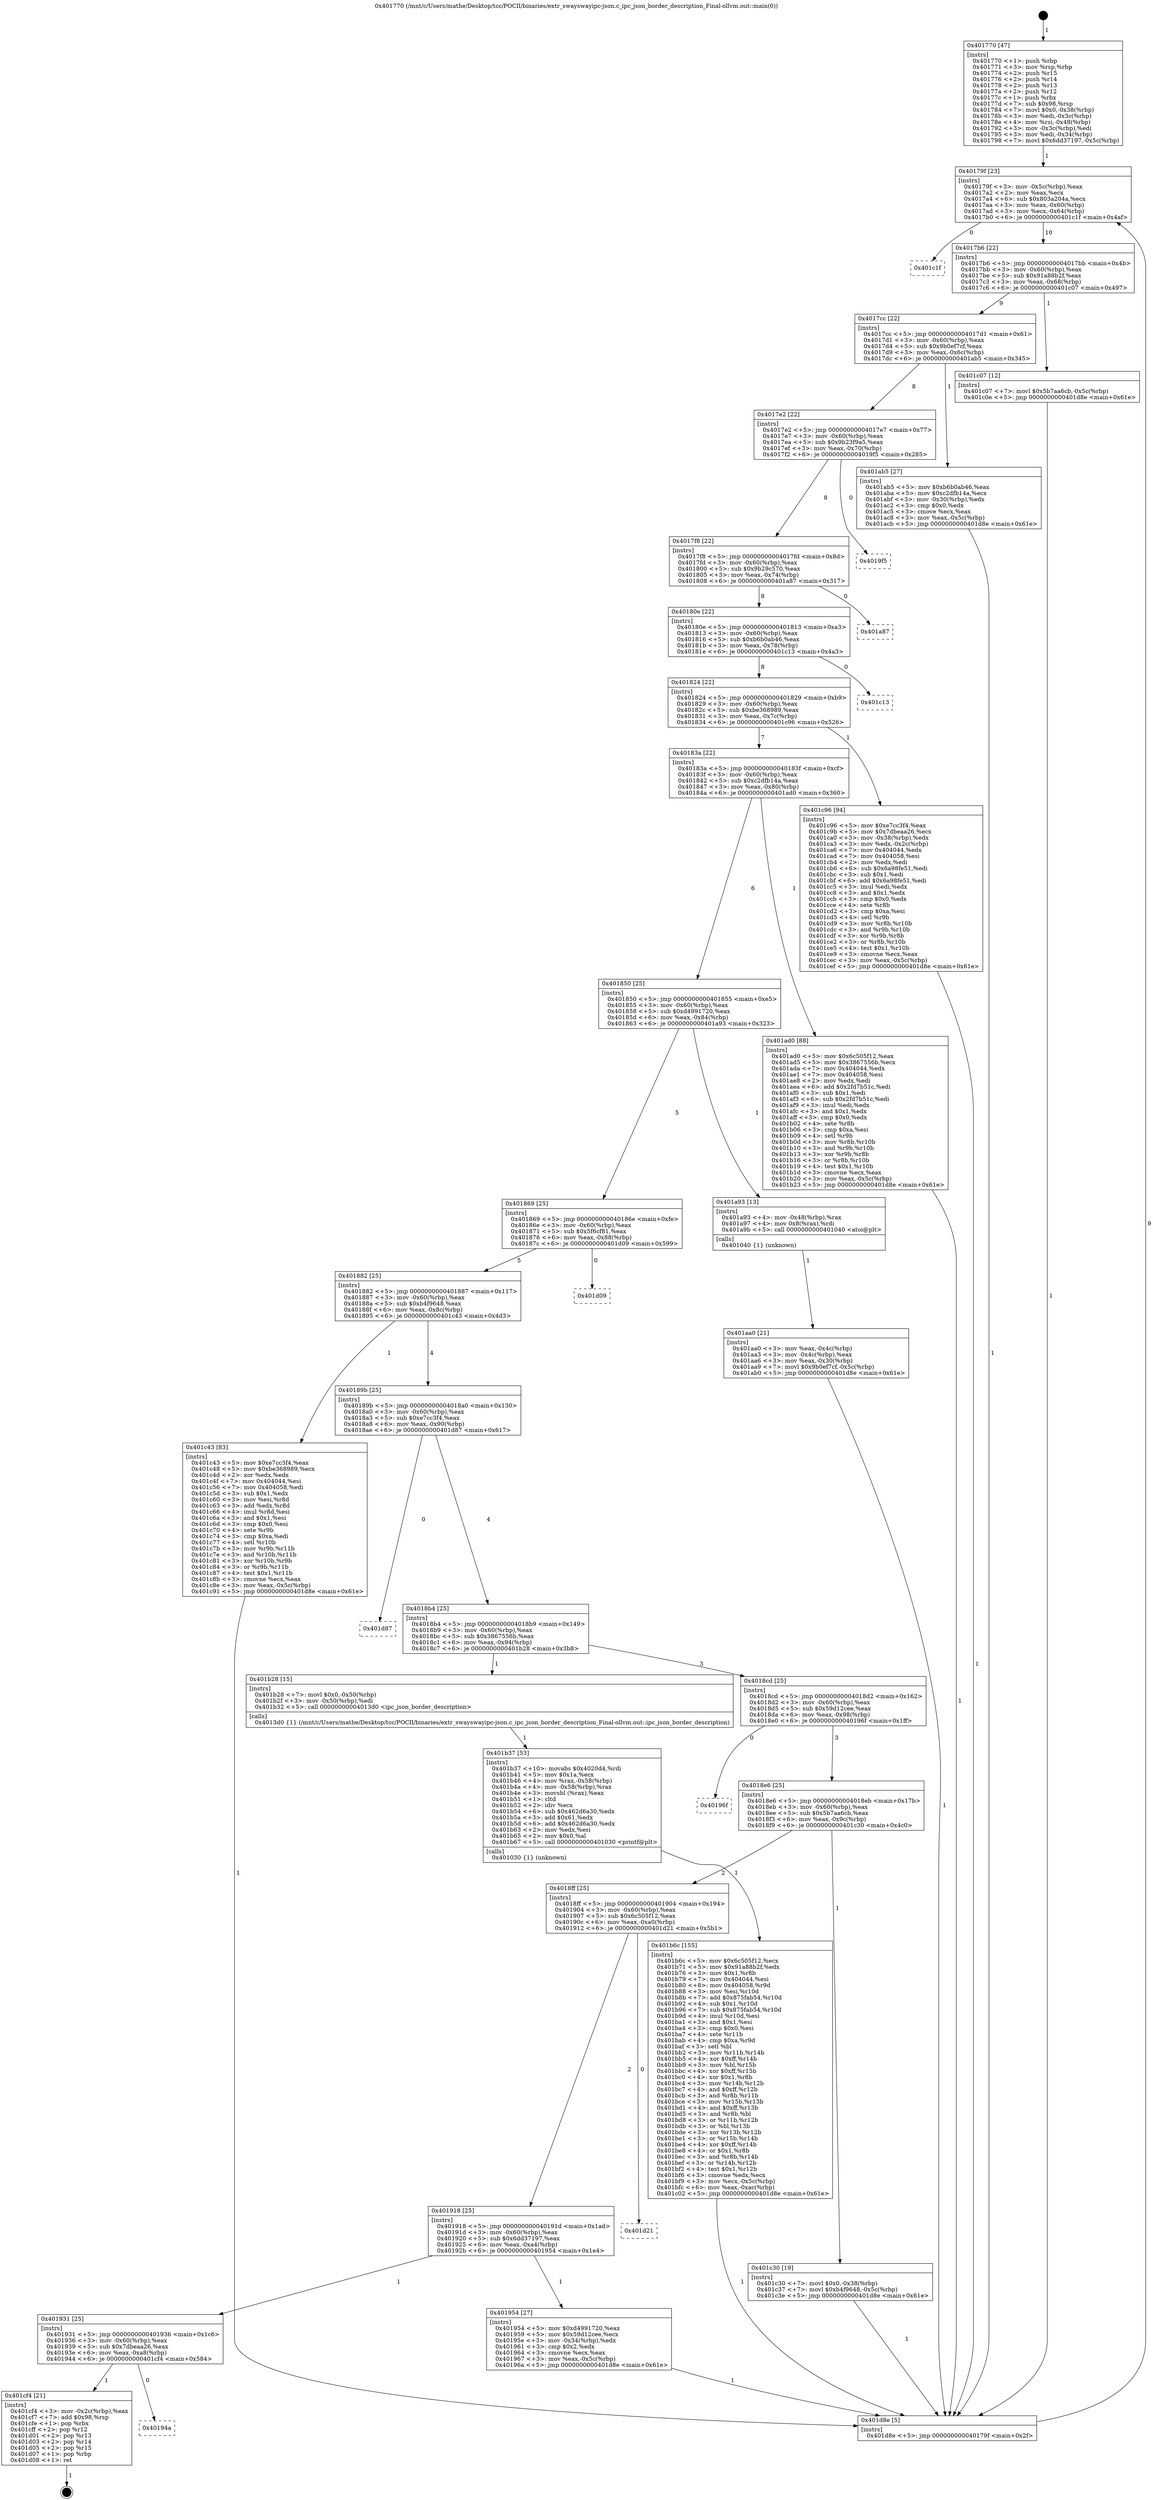 digraph "0x401770" {
  label = "0x401770 (/mnt/c/Users/mathe/Desktop/tcc/POCII/binaries/extr_swayswayipc-json.c_ipc_json_border_description_Final-ollvm.out::main(0))"
  labelloc = "t"
  node[shape=record]

  Entry [label="",width=0.3,height=0.3,shape=circle,fillcolor=black,style=filled]
  "0x40179f" [label="{
     0x40179f [23]\l
     | [instrs]\l
     &nbsp;&nbsp;0x40179f \<+3\>: mov -0x5c(%rbp),%eax\l
     &nbsp;&nbsp;0x4017a2 \<+2\>: mov %eax,%ecx\l
     &nbsp;&nbsp;0x4017a4 \<+6\>: sub $0x803a204a,%ecx\l
     &nbsp;&nbsp;0x4017aa \<+3\>: mov %eax,-0x60(%rbp)\l
     &nbsp;&nbsp;0x4017ad \<+3\>: mov %ecx,-0x64(%rbp)\l
     &nbsp;&nbsp;0x4017b0 \<+6\>: je 0000000000401c1f \<main+0x4af\>\l
  }"]
  "0x401c1f" [label="{
     0x401c1f\l
  }", style=dashed]
  "0x4017b6" [label="{
     0x4017b6 [22]\l
     | [instrs]\l
     &nbsp;&nbsp;0x4017b6 \<+5\>: jmp 00000000004017bb \<main+0x4b\>\l
     &nbsp;&nbsp;0x4017bb \<+3\>: mov -0x60(%rbp),%eax\l
     &nbsp;&nbsp;0x4017be \<+5\>: sub $0x91a88b2f,%eax\l
     &nbsp;&nbsp;0x4017c3 \<+3\>: mov %eax,-0x68(%rbp)\l
     &nbsp;&nbsp;0x4017c6 \<+6\>: je 0000000000401c07 \<main+0x497\>\l
  }"]
  Exit [label="",width=0.3,height=0.3,shape=circle,fillcolor=black,style=filled,peripheries=2]
  "0x401c07" [label="{
     0x401c07 [12]\l
     | [instrs]\l
     &nbsp;&nbsp;0x401c07 \<+7\>: movl $0x5b7aa6cb,-0x5c(%rbp)\l
     &nbsp;&nbsp;0x401c0e \<+5\>: jmp 0000000000401d8e \<main+0x61e\>\l
  }"]
  "0x4017cc" [label="{
     0x4017cc [22]\l
     | [instrs]\l
     &nbsp;&nbsp;0x4017cc \<+5\>: jmp 00000000004017d1 \<main+0x61\>\l
     &nbsp;&nbsp;0x4017d1 \<+3\>: mov -0x60(%rbp),%eax\l
     &nbsp;&nbsp;0x4017d4 \<+5\>: sub $0x9b0ef7cf,%eax\l
     &nbsp;&nbsp;0x4017d9 \<+3\>: mov %eax,-0x6c(%rbp)\l
     &nbsp;&nbsp;0x4017dc \<+6\>: je 0000000000401ab5 \<main+0x345\>\l
  }"]
  "0x40194a" [label="{
     0x40194a\l
  }", style=dashed]
  "0x401ab5" [label="{
     0x401ab5 [27]\l
     | [instrs]\l
     &nbsp;&nbsp;0x401ab5 \<+5\>: mov $0xb6b0ab46,%eax\l
     &nbsp;&nbsp;0x401aba \<+5\>: mov $0xc2dfb14a,%ecx\l
     &nbsp;&nbsp;0x401abf \<+3\>: mov -0x30(%rbp),%edx\l
     &nbsp;&nbsp;0x401ac2 \<+3\>: cmp $0x0,%edx\l
     &nbsp;&nbsp;0x401ac5 \<+3\>: cmove %ecx,%eax\l
     &nbsp;&nbsp;0x401ac8 \<+3\>: mov %eax,-0x5c(%rbp)\l
     &nbsp;&nbsp;0x401acb \<+5\>: jmp 0000000000401d8e \<main+0x61e\>\l
  }"]
  "0x4017e2" [label="{
     0x4017e2 [22]\l
     | [instrs]\l
     &nbsp;&nbsp;0x4017e2 \<+5\>: jmp 00000000004017e7 \<main+0x77\>\l
     &nbsp;&nbsp;0x4017e7 \<+3\>: mov -0x60(%rbp),%eax\l
     &nbsp;&nbsp;0x4017ea \<+5\>: sub $0x9b23f9a5,%eax\l
     &nbsp;&nbsp;0x4017ef \<+3\>: mov %eax,-0x70(%rbp)\l
     &nbsp;&nbsp;0x4017f2 \<+6\>: je 00000000004019f5 \<main+0x285\>\l
  }"]
  "0x401cf4" [label="{
     0x401cf4 [21]\l
     | [instrs]\l
     &nbsp;&nbsp;0x401cf4 \<+3\>: mov -0x2c(%rbp),%eax\l
     &nbsp;&nbsp;0x401cf7 \<+7\>: add $0x98,%rsp\l
     &nbsp;&nbsp;0x401cfe \<+1\>: pop %rbx\l
     &nbsp;&nbsp;0x401cff \<+2\>: pop %r12\l
     &nbsp;&nbsp;0x401d01 \<+2\>: pop %r13\l
     &nbsp;&nbsp;0x401d03 \<+2\>: pop %r14\l
     &nbsp;&nbsp;0x401d05 \<+2\>: pop %r15\l
     &nbsp;&nbsp;0x401d07 \<+1\>: pop %rbp\l
     &nbsp;&nbsp;0x401d08 \<+1\>: ret\l
  }"]
  "0x4019f5" [label="{
     0x4019f5\l
  }", style=dashed]
  "0x4017f8" [label="{
     0x4017f8 [22]\l
     | [instrs]\l
     &nbsp;&nbsp;0x4017f8 \<+5\>: jmp 00000000004017fd \<main+0x8d\>\l
     &nbsp;&nbsp;0x4017fd \<+3\>: mov -0x60(%rbp),%eax\l
     &nbsp;&nbsp;0x401800 \<+5\>: sub $0x9b29c570,%eax\l
     &nbsp;&nbsp;0x401805 \<+3\>: mov %eax,-0x74(%rbp)\l
     &nbsp;&nbsp;0x401808 \<+6\>: je 0000000000401a87 \<main+0x317\>\l
  }"]
  "0x401b6c" [label="{
     0x401b6c [155]\l
     | [instrs]\l
     &nbsp;&nbsp;0x401b6c \<+5\>: mov $0x6c505f12,%ecx\l
     &nbsp;&nbsp;0x401b71 \<+5\>: mov $0x91a88b2f,%edx\l
     &nbsp;&nbsp;0x401b76 \<+3\>: mov $0x1,%r8b\l
     &nbsp;&nbsp;0x401b79 \<+7\>: mov 0x404044,%esi\l
     &nbsp;&nbsp;0x401b80 \<+8\>: mov 0x404058,%r9d\l
     &nbsp;&nbsp;0x401b88 \<+3\>: mov %esi,%r10d\l
     &nbsp;&nbsp;0x401b8b \<+7\>: add $0x875fab54,%r10d\l
     &nbsp;&nbsp;0x401b92 \<+4\>: sub $0x1,%r10d\l
     &nbsp;&nbsp;0x401b96 \<+7\>: sub $0x875fab54,%r10d\l
     &nbsp;&nbsp;0x401b9d \<+4\>: imul %r10d,%esi\l
     &nbsp;&nbsp;0x401ba1 \<+3\>: and $0x1,%esi\l
     &nbsp;&nbsp;0x401ba4 \<+3\>: cmp $0x0,%esi\l
     &nbsp;&nbsp;0x401ba7 \<+4\>: sete %r11b\l
     &nbsp;&nbsp;0x401bab \<+4\>: cmp $0xa,%r9d\l
     &nbsp;&nbsp;0x401baf \<+3\>: setl %bl\l
     &nbsp;&nbsp;0x401bb2 \<+3\>: mov %r11b,%r14b\l
     &nbsp;&nbsp;0x401bb5 \<+4\>: xor $0xff,%r14b\l
     &nbsp;&nbsp;0x401bb9 \<+3\>: mov %bl,%r15b\l
     &nbsp;&nbsp;0x401bbc \<+4\>: xor $0xff,%r15b\l
     &nbsp;&nbsp;0x401bc0 \<+4\>: xor $0x1,%r8b\l
     &nbsp;&nbsp;0x401bc4 \<+3\>: mov %r14b,%r12b\l
     &nbsp;&nbsp;0x401bc7 \<+4\>: and $0xff,%r12b\l
     &nbsp;&nbsp;0x401bcb \<+3\>: and %r8b,%r11b\l
     &nbsp;&nbsp;0x401bce \<+3\>: mov %r15b,%r13b\l
     &nbsp;&nbsp;0x401bd1 \<+4\>: and $0xff,%r13b\l
     &nbsp;&nbsp;0x401bd5 \<+3\>: and %r8b,%bl\l
     &nbsp;&nbsp;0x401bd8 \<+3\>: or %r11b,%r12b\l
     &nbsp;&nbsp;0x401bdb \<+3\>: or %bl,%r13b\l
     &nbsp;&nbsp;0x401bde \<+3\>: xor %r13b,%r12b\l
     &nbsp;&nbsp;0x401be1 \<+3\>: or %r15b,%r14b\l
     &nbsp;&nbsp;0x401be4 \<+4\>: xor $0xff,%r14b\l
     &nbsp;&nbsp;0x401be8 \<+4\>: or $0x1,%r8b\l
     &nbsp;&nbsp;0x401bec \<+3\>: and %r8b,%r14b\l
     &nbsp;&nbsp;0x401bef \<+3\>: or %r14b,%r12b\l
     &nbsp;&nbsp;0x401bf2 \<+4\>: test $0x1,%r12b\l
     &nbsp;&nbsp;0x401bf6 \<+3\>: cmovne %edx,%ecx\l
     &nbsp;&nbsp;0x401bf9 \<+3\>: mov %ecx,-0x5c(%rbp)\l
     &nbsp;&nbsp;0x401bfc \<+6\>: mov %eax,-0xac(%rbp)\l
     &nbsp;&nbsp;0x401c02 \<+5\>: jmp 0000000000401d8e \<main+0x61e\>\l
  }"]
  "0x401a87" [label="{
     0x401a87\l
  }", style=dashed]
  "0x40180e" [label="{
     0x40180e [22]\l
     | [instrs]\l
     &nbsp;&nbsp;0x40180e \<+5\>: jmp 0000000000401813 \<main+0xa3\>\l
     &nbsp;&nbsp;0x401813 \<+3\>: mov -0x60(%rbp),%eax\l
     &nbsp;&nbsp;0x401816 \<+5\>: sub $0xb6b0ab46,%eax\l
     &nbsp;&nbsp;0x40181b \<+3\>: mov %eax,-0x78(%rbp)\l
     &nbsp;&nbsp;0x40181e \<+6\>: je 0000000000401c13 \<main+0x4a3\>\l
  }"]
  "0x401b37" [label="{
     0x401b37 [53]\l
     | [instrs]\l
     &nbsp;&nbsp;0x401b37 \<+10\>: movabs $0x4020d4,%rdi\l
     &nbsp;&nbsp;0x401b41 \<+5\>: mov $0x1a,%ecx\l
     &nbsp;&nbsp;0x401b46 \<+4\>: mov %rax,-0x58(%rbp)\l
     &nbsp;&nbsp;0x401b4a \<+4\>: mov -0x58(%rbp),%rax\l
     &nbsp;&nbsp;0x401b4e \<+3\>: movsbl (%rax),%eax\l
     &nbsp;&nbsp;0x401b51 \<+1\>: cltd\l
     &nbsp;&nbsp;0x401b52 \<+2\>: idiv %ecx\l
     &nbsp;&nbsp;0x401b54 \<+6\>: sub $0x462d6a30,%edx\l
     &nbsp;&nbsp;0x401b5a \<+3\>: add $0x61,%edx\l
     &nbsp;&nbsp;0x401b5d \<+6\>: add $0x462d6a30,%edx\l
     &nbsp;&nbsp;0x401b63 \<+2\>: mov %edx,%esi\l
     &nbsp;&nbsp;0x401b65 \<+2\>: mov $0x0,%al\l
     &nbsp;&nbsp;0x401b67 \<+5\>: call 0000000000401030 \<printf@plt\>\l
     | [calls]\l
     &nbsp;&nbsp;0x401030 \{1\} (unknown)\l
  }"]
  "0x401c13" [label="{
     0x401c13\l
  }", style=dashed]
  "0x401824" [label="{
     0x401824 [22]\l
     | [instrs]\l
     &nbsp;&nbsp;0x401824 \<+5\>: jmp 0000000000401829 \<main+0xb9\>\l
     &nbsp;&nbsp;0x401829 \<+3\>: mov -0x60(%rbp),%eax\l
     &nbsp;&nbsp;0x40182c \<+5\>: sub $0xbe368989,%eax\l
     &nbsp;&nbsp;0x401831 \<+3\>: mov %eax,-0x7c(%rbp)\l
     &nbsp;&nbsp;0x401834 \<+6\>: je 0000000000401c96 \<main+0x526\>\l
  }"]
  "0x401aa0" [label="{
     0x401aa0 [21]\l
     | [instrs]\l
     &nbsp;&nbsp;0x401aa0 \<+3\>: mov %eax,-0x4c(%rbp)\l
     &nbsp;&nbsp;0x401aa3 \<+3\>: mov -0x4c(%rbp),%eax\l
     &nbsp;&nbsp;0x401aa6 \<+3\>: mov %eax,-0x30(%rbp)\l
     &nbsp;&nbsp;0x401aa9 \<+7\>: movl $0x9b0ef7cf,-0x5c(%rbp)\l
     &nbsp;&nbsp;0x401ab0 \<+5\>: jmp 0000000000401d8e \<main+0x61e\>\l
  }"]
  "0x401c96" [label="{
     0x401c96 [94]\l
     | [instrs]\l
     &nbsp;&nbsp;0x401c96 \<+5\>: mov $0xe7cc3f4,%eax\l
     &nbsp;&nbsp;0x401c9b \<+5\>: mov $0x7dbeaa26,%ecx\l
     &nbsp;&nbsp;0x401ca0 \<+3\>: mov -0x38(%rbp),%edx\l
     &nbsp;&nbsp;0x401ca3 \<+3\>: mov %edx,-0x2c(%rbp)\l
     &nbsp;&nbsp;0x401ca6 \<+7\>: mov 0x404044,%edx\l
     &nbsp;&nbsp;0x401cad \<+7\>: mov 0x404058,%esi\l
     &nbsp;&nbsp;0x401cb4 \<+2\>: mov %edx,%edi\l
     &nbsp;&nbsp;0x401cb6 \<+6\>: sub $0x6a98fe51,%edi\l
     &nbsp;&nbsp;0x401cbc \<+3\>: sub $0x1,%edi\l
     &nbsp;&nbsp;0x401cbf \<+6\>: add $0x6a98fe51,%edi\l
     &nbsp;&nbsp;0x401cc5 \<+3\>: imul %edi,%edx\l
     &nbsp;&nbsp;0x401cc8 \<+3\>: and $0x1,%edx\l
     &nbsp;&nbsp;0x401ccb \<+3\>: cmp $0x0,%edx\l
     &nbsp;&nbsp;0x401cce \<+4\>: sete %r8b\l
     &nbsp;&nbsp;0x401cd2 \<+3\>: cmp $0xa,%esi\l
     &nbsp;&nbsp;0x401cd5 \<+4\>: setl %r9b\l
     &nbsp;&nbsp;0x401cd9 \<+3\>: mov %r8b,%r10b\l
     &nbsp;&nbsp;0x401cdc \<+3\>: and %r9b,%r10b\l
     &nbsp;&nbsp;0x401cdf \<+3\>: xor %r9b,%r8b\l
     &nbsp;&nbsp;0x401ce2 \<+3\>: or %r8b,%r10b\l
     &nbsp;&nbsp;0x401ce5 \<+4\>: test $0x1,%r10b\l
     &nbsp;&nbsp;0x401ce9 \<+3\>: cmovne %ecx,%eax\l
     &nbsp;&nbsp;0x401cec \<+3\>: mov %eax,-0x5c(%rbp)\l
     &nbsp;&nbsp;0x401cef \<+5\>: jmp 0000000000401d8e \<main+0x61e\>\l
  }"]
  "0x40183a" [label="{
     0x40183a [22]\l
     | [instrs]\l
     &nbsp;&nbsp;0x40183a \<+5\>: jmp 000000000040183f \<main+0xcf\>\l
     &nbsp;&nbsp;0x40183f \<+3\>: mov -0x60(%rbp),%eax\l
     &nbsp;&nbsp;0x401842 \<+5\>: sub $0xc2dfb14a,%eax\l
     &nbsp;&nbsp;0x401847 \<+3\>: mov %eax,-0x80(%rbp)\l
     &nbsp;&nbsp;0x40184a \<+6\>: je 0000000000401ad0 \<main+0x360\>\l
  }"]
  "0x401770" [label="{
     0x401770 [47]\l
     | [instrs]\l
     &nbsp;&nbsp;0x401770 \<+1\>: push %rbp\l
     &nbsp;&nbsp;0x401771 \<+3\>: mov %rsp,%rbp\l
     &nbsp;&nbsp;0x401774 \<+2\>: push %r15\l
     &nbsp;&nbsp;0x401776 \<+2\>: push %r14\l
     &nbsp;&nbsp;0x401778 \<+2\>: push %r13\l
     &nbsp;&nbsp;0x40177a \<+2\>: push %r12\l
     &nbsp;&nbsp;0x40177c \<+1\>: push %rbx\l
     &nbsp;&nbsp;0x40177d \<+7\>: sub $0x98,%rsp\l
     &nbsp;&nbsp;0x401784 \<+7\>: movl $0x0,-0x38(%rbp)\l
     &nbsp;&nbsp;0x40178b \<+3\>: mov %edi,-0x3c(%rbp)\l
     &nbsp;&nbsp;0x40178e \<+4\>: mov %rsi,-0x48(%rbp)\l
     &nbsp;&nbsp;0x401792 \<+3\>: mov -0x3c(%rbp),%edi\l
     &nbsp;&nbsp;0x401795 \<+3\>: mov %edi,-0x34(%rbp)\l
     &nbsp;&nbsp;0x401798 \<+7\>: movl $0x6dd37197,-0x5c(%rbp)\l
  }"]
  "0x401ad0" [label="{
     0x401ad0 [88]\l
     | [instrs]\l
     &nbsp;&nbsp;0x401ad0 \<+5\>: mov $0x6c505f12,%eax\l
     &nbsp;&nbsp;0x401ad5 \<+5\>: mov $0x3867556b,%ecx\l
     &nbsp;&nbsp;0x401ada \<+7\>: mov 0x404044,%edx\l
     &nbsp;&nbsp;0x401ae1 \<+7\>: mov 0x404058,%esi\l
     &nbsp;&nbsp;0x401ae8 \<+2\>: mov %edx,%edi\l
     &nbsp;&nbsp;0x401aea \<+6\>: add $0x2fd7b51c,%edi\l
     &nbsp;&nbsp;0x401af0 \<+3\>: sub $0x1,%edi\l
     &nbsp;&nbsp;0x401af3 \<+6\>: sub $0x2fd7b51c,%edi\l
     &nbsp;&nbsp;0x401af9 \<+3\>: imul %edi,%edx\l
     &nbsp;&nbsp;0x401afc \<+3\>: and $0x1,%edx\l
     &nbsp;&nbsp;0x401aff \<+3\>: cmp $0x0,%edx\l
     &nbsp;&nbsp;0x401b02 \<+4\>: sete %r8b\l
     &nbsp;&nbsp;0x401b06 \<+3\>: cmp $0xa,%esi\l
     &nbsp;&nbsp;0x401b09 \<+4\>: setl %r9b\l
     &nbsp;&nbsp;0x401b0d \<+3\>: mov %r8b,%r10b\l
     &nbsp;&nbsp;0x401b10 \<+3\>: and %r9b,%r10b\l
     &nbsp;&nbsp;0x401b13 \<+3\>: xor %r9b,%r8b\l
     &nbsp;&nbsp;0x401b16 \<+3\>: or %r8b,%r10b\l
     &nbsp;&nbsp;0x401b19 \<+4\>: test $0x1,%r10b\l
     &nbsp;&nbsp;0x401b1d \<+3\>: cmovne %ecx,%eax\l
     &nbsp;&nbsp;0x401b20 \<+3\>: mov %eax,-0x5c(%rbp)\l
     &nbsp;&nbsp;0x401b23 \<+5\>: jmp 0000000000401d8e \<main+0x61e\>\l
  }"]
  "0x401850" [label="{
     0x401850 [25]\l
     | [instrs]\l
     &nbsp;&nbsp;0x401850 \<+5\>: jmp 0000000000401855 \<main+0xe5\>\l
     &nbsp;&nbsp;0x401855 \<+3\>: mov -0x60(%rbp),%eax\l
     &nbsp;&nbsp;0x401858 \<+5\>: sub $0xd4991720,%eax\l
     &nbsp;&nbsp;0x40185d \<+6\>: mov %eax,-0x84(%rbp)\l
     &nbsp;&nbsp;0x401863 \<+6\>: je 0000000000401a93 \<main+0x323\>\l
  }"]
  "0x401d8e" [label="{
     0x401d8e [5]\l
     | [instrs]\l
     &nbsp;&nbsp;0x401d8e \<+5\>: jmp 000000000040179f \<main+0x2f\>\l
  }"]
  "0x401a93" [label="{
     0x401a93 [13]\l
     | [instrs]\l
     &nbsp;&nbsp;0x401a93 \<+4\>: mov -0x48(%rbp),%rax\l
     &nbsp;&nbsp;0x401a97 \<+4\>: mov 0x8(%rax),%rdi\l
     &nbsp;&nbsp;0x401a9b \<+5\>: call 0000000000401040 \<atoi@plt\>\l
     | [calls]\l
     &nbsp;&nbsp;0x401040 \{1\} (unknown)\l
  }"]
  "0x401869" [label="{
     0x401869 [25]\l
     | [instrs]\l
     &nbsp;&nbsp;0x401869 \<+5\>: jmp 000000000040186e \<main+0xfe\>\l
     &nbsp;&nbsp;0x40186e \<+3\>: mov -0x60(%rbp),%eax\l
     &nbsp;&nbsp;0x401871 \<+5\>: sub $0x5f6cf81,%eax\l
     &nbsp;&nbsp;0x401876 \<+6\>: mov %eax,-0x88(%rbp)\l
     &nbsp;&nbsp;0x40187c \<+6\>: je 0000000000401d09 \<main+0x599\>\l
  }"]
  "0x401931" [label="{
     0x401931 [25]\l
     | [instrs]\l
     &nbsp;&nbsp;0x401931 \<+5\>: jmp 0000000000401936 \<main+0x1c6\>\l
     &nbsp;&nbsp;0x401936 \<+3\>: mov -0x60(%rbp),%eax\l
     &nbsp;&nbsp;0x401939 \<+5\>: sub $0x7dbeaa26,%eax\l
     &nbsp;&nbsp;0x40193e \<+6\>: mov %eax,-0xa8(%rbp)\l
     &nbsp;&nbsp;0x401944 \<+6\>: je 0000000000401cf4 \<main+0x584\>\l
  }"]
  "0x401d09" [label="{
     0x401d09\l
  }", style=dashed]
  "0x401882" [label="{
     0x401882 [25]\l
     | [instrs]\l
     &nbsp;&nbsp;0x401882 \<+5\>: jmp 0000000000401887 \<main+0x117\>\l
     &nbsp;&nbsp;0x401887 \<+3\>: mov -0x60(%rbp),%eax\l
     &nbsp;&nbsp;0x40188a \<+5\>: sub $0xb4f9648,%eax\l
     &nbsp;&nbsp;0x40188f \<+6\>: mov %eax,-0x8c(%rbp)\l
     &nbsp;&nbsp;0x401895 \<+6\>: je 0000000000401c43 \<main+0x4d3\>\l
  }"]
  "0x401954" [label="{
     0x401954 [27]\l
     | [instrs]\l
     &nbsp;&nbsp;0x401954 \<+5\>: mov $0xd4991720,%eax\l
     &nbsp;&nbsp;0x401959 \<+5\>: mov $0x59d12cee,%ecx\l
     &nbsp;&nbsp;0x40195e \<+3\>: mov -0x34(%rbp),%edx\l
     &nbsp;&nbsp;0x401961 \<+3\>: cmp $0x2,%edx\l
     &nbsp;&nbsp;0x401964 \<+3\>: cmovne %ecx,%eax\l
     &nbsp;&nbsp;0x401967 \<+3\>: mov %eax,-0x5c(%rbp)\l
     &nbsp;&nbsp;0x40196a \<+5\>: jmp 0000000000401d8e \<main+0x61e\>\l
  }"]
  "0x401c43" [label="{
     0x401c43 [83]\l
     | [instrs]\l
     &nbsp;&nbsp;0x401c43 \<+5\>: mov $0xe7cc3f4,%eax\l
     &nbsp;&nbsp;0x401c48 \<+5\>: mov $0xbe368989,%ecx\l
     &nbsp;&nbsp;0x401c4d \<+2\>: xor %edx,%edx\l
     &nbsp;&nbsp;0x401c4f \<+7\>: mov 0x404044,%esi\l
     &nbsp;&nbsp;0x401c56 \<+7\>: mov 0x404058,%edi\l
     &nbsp;&nbsp;0x401c5d \<+3\>: sub $0x1,%edx\l
     &nbsp;&nbsp;0x401c60 \<+3\>: mov %esi,%r8d\l
     &nbsp;&nbsp;0x401c63 \<+3\>: add %edx,%r8d\l
     &nbsp;&nbsp;0x401c66 \<+4\>: imul %r8d,%esi\l
     &nbsp;&nbsp;0x401c6a \<+3\>: and $0x1,%esi\l
     &nbsp;&nbsp;0x401c6d \<+3\>: cmp $0x0,%esi\l
     &nbsp;&nbsp;0x401c70 \<+4\>: sete %r9b\l
     &nbsp;&nbsp;0x401c74 \<+3\>: cmp $0xa,%edi\l
     &nbsp;&nbsp;0x401c77 \<+4\>: setl %r10b\l
     &nbsp;&nbsp;0x401c7b \<+3\>: mov %r9b,%r11b\l
     &nbsp;&nbsp;0x401c7e \<+3\>: and %r10b,%r11b\l
     &nbsp;&nbsp;0x401c81 \<+3\>: xor %r10b,%r9b\l
     &nbsp;&nbsp;0x401c84 \<+3\>: or %r9b,%r11b\l
     &nbsp;&nbsp;0x401c87 \<+4\>: test $0x1,%r11b\l
     &nbsp;&nbsp;0x401c8b \<+3\>: cmovne %ecx,%eax\l
     &nbsp;&nbsp;0x401c8e \<+3\>: mov %eax,-0x5c(%rbp)\l
     &nbsp;&nbsp;0x401c91 \<+5\>: jmp 0000000000401d8e \<main+0x61e\>\l
  }"]
  "0x40189b" [label="{
     0x40189b [25]\l
     | [instrs]\l
     &nbsp;&nbsp;0x40189b \<+5\>: jmp 00000000004018a0 \<main+0x130\>\l
     &nbsp;&nbsp;0x4018a0 \<+3\>: mov -0x60(%rbp),%eax\l
     &nbsp;&nbsp;0x4018a3 \<+5\>: sub $0xe7cc3f4,%eax\l
     &nbsp;&nbsp;0x4018a8 \<+6\>: mov %eax,-0x90(%rbp)\l
     &nbsp;&nbsp;0x4018ae \<+6\>: je 0000000000401d87 \<main+0x617\>\l
  }"]
  "0x401918" [label="{
     0x401918 [25]\l
     | [instrs]\l
     &nbsp;&nbsp;0x401918 \<+5\>: jmp 000000000040191d \<main+0x1ad\>\l
     &nbsp;&nbsp;0x40191d \<+3\>: mov -0x60(%rbp),%eax\l
     &nbsp;&nbsp;0x401920 \<+5\>: sub $0x6dd37197,%eax\l
     &nbsp;&nbsp;0x401925 \<+6\>: mov %eax,-0xa4(%rbp)\l
     &nbsp;&nbsp;0x40192b \<+6\>: je 0000000000401954 \<main+0x1e4\>\l
  }"]
  "0x401d87" [label="{
     0x401d87\l
  }", style=dashed]
  "0x4018b4" [label="{
     0x4018b4 [25]\l
     | [instrs]\l
     &nbsp;&nbsp;0x4018b4 \<+5\>: jmp 00000000004018b9 \<main+0x149\>\l
     &nbsp;&nbsp;0x4018b9 \<+3\>: mov -0x60(%rbp),%eax\l
     &nbsp;&nbsp;0x4018bc \<+5\>: sub $0x3867556b,%eax\l
     &nbsp;&nbsp;0x4018c1 \<+6\>: mov %eax,-0x94(%rbp)\l
     &nbsp;&nbsp;0x4018c7 \<+6\>: je 0000000000401b28 \<main+0x3b8\>\l
  }"]
  "0x401d21" [label="{
     0x401d21\l
  }", style=dashed]
  "0x401b28" [label="{
     0x401b28 [15]\l
     | [instrs]\l
     &nbsp;&nbsp;0x401b28 \<+7\>: movl $0x0,-0x50(%rbp)\l
     &nbsp;&nbsp;0x401b2f \<+3\>: mov -0x50(%rbp),%edi\l
     &nbsp;&nbsp;0x401b32 \<+5\>: call 00000000004013d0 \<ipc_json_border_description\>\l
     | [calls]\l
     &nbsp;&nbsp;0x4013d0 \{1\} (/mnt/c/Users/mathe/Desktop/tcc/POCII/binaries/extr_swayswayipc-json.c_ipc_json_border_description_Final-ollvm.out::ipc_json_border_description)\l
  }"]
  "0x4018cd" [label="{
     0x4018cd [25]\l
     | [instrs]\l
     &nbsp;&nbsp;0x4018cd \<+5\>: jmp 00000000004018d2 \<main+0x162\>\l
     &nbsp;&nbsp;0x4018d2 \<+3\>: mov -0x60(%rbp),%eax\l
     &nbsp;&nbsp;0x4018d5 \<+5\>: sub $0x59d12cee,%eax\l
     &nbsp;&nbsp;0x4018da \<+6\>: mov %eax,-0x98(%rbp)\l
     &nbsp;&nbsp;0x4018e0 \<+6\>: je 000000000040196f \<main+0x1ff\>\l
  }"]
  "0x4018ff" [label="{
     0x4018ff [25]\l
     | [instrs]\l
     &nbsp;&nbsp;0x4018ff \<+5\>: jmp 0000000000401904 \<main+0x194\>\l
     &nbsp;&nbsp;0x401904 \<+3\>: mov -0x60(%rbp),%eax\l
     &nbsp;&nbsp;0x401907 \<+5\>: sub $0x6c505f12,%eax\l
     &nbsp;&nbsp;0x40190c \<+6\>: mov %eax,-0xa0(%rbp)\l
     &nbsp;&nbsp;0x401912 \<+6\>: je 0000000000401d21 \<main+0x5b1\>\l
  }"]
  "0x40196f" [label="{
     0x40196f\l
  }", style=dashed]
  "0x4018e6" [label="{
     0x4018e6 [25]\l
     | [instrs]\l
     &nbsp;&nbsp;0x4018e6 \<+5\>: jmp 00000000004018eb \<main+0x17b\>\l
     &nbsp;&nbsp;0x4018eb \<+3\>: mov -0x60(%rbp),%eax\l
     &nbsp;&nbsp;0x4018ee \<+5\>: sub $0x5b7aa6cb,%eax\l
     &nbsp;&nbsp;0x4018f3 \<+6\>: mov %eax,-0x9c(%rbp)\l
     &nbsp;&nbsp;0x4018f9 \<+6\>: je 0000000000401c30 \<main+0x4c0\>\l
  }"]
  "0x401c30" [label="{
     0x401c30 [19]\l
     | [instrs]\l
     &nbsp;&nbsp;0x401c30 \<+7\>: movl $0x0,-0x38(%rbp)\l
     &nbsp;&nbsp;0x401c37 \<+7\>: movl $0xb4f9648,-0x5c(%rbp)\l
     &nbsp;&nbsp;0x401c3e \<+5\>: jmp 0000000000401d8e \<main+0x61e\>\l
  }"]
  Entry -> "0x401770" [label=" 1"]
  "0x40179f" -> "0x401c1f" [label=" 0"]
  "0x40179f" -> "0x4017b6" [label=" 10"]
  "0x401cf4" -> Exit [label=" 1"]
  "0x4017b6" -> "0x401c07" [label=" 1"]
  "0x4017b6" -> "0x4017cc" [label=" 9"]
  "0x401931" -> "0x40194a" [label=" 0"]
  "0x4017cc" -> "0x401ab5" [label=" 1"]
  "0x4017cc" -> "0x4017e2" [label=" 8"]
  "0x401931" -> "0x401cf4" [label=" 1"]
  "0x4017e2" -> "0x4019f5" [label=" 0"]
  "0x4017e2" -> "0x4017f8" [label=" 8"]
  "0x401c96" -> "0x401d8e" [label=" 1"]
  "0x4017f8" -> "0x401a87" [label=" 0"]
  "0x4017f8" -> "0x40180e" [label=" 8"]
  "0x401c43" -> "0x401d8e" [label=" 1"]
  "0x40180e" -> "0x401c13" [label=" 0"]
  "0x40180e" -> "0x401824" [label=" 8"]
  "0x401c30" -> "0x401d8e" [label=" 1"]
  "0x401824" -> "0x401c96" [label=" 1"]
  "0x401824" -> "0x40183a" [label=" 7"]
  "0x401c07" -> "0x401d8e" [label=" 1"]
  "0x40183a" -> "0x401ad0" [label=" 1"]
  "0x40183a" -> "0x401850" [label=" 6"]
  "0x401b6c" -> "0x401d8e" [label=" 1"]
  "0x401850" -> "0x401a93" [label=" 1"]
  "0x401850" -> "0x401869" [label=" 5"]
  "0x401b37" -> "0x401b6c" [label=" 1"]
  "0x401869" -> "0x401d09" [label=" 0"]
  "0x401869" -> "0x401882" [label=" 5"]
  "0x401b28" -> "0x401b37" [label=" 1"]
  "0x401882" -> "0x401c43" [label=" 1"]
  "0x401882" -> "0x40189b" [label=" 4"]
  "0x401ad0" -> "0x401d8e" [label=" 1"]
  "0x40189b" -> "0x401d87" [label=" 0"]
  "0x40189b" -> "0x4018b4" [label=" 4"]
  "0x401aa0" -> "0x401d8e" [label=" 1"]
  "0x4018b4" -> "0x401b28" [label=" 1"]
  "0x4018b4" -> "0x4018cd" [label=" 3"]
  "0x401a93" -> "0x401aa0" [label=" 1"]
  "0x4018cd" -> "0x40196f" [label=" 0"]
  "0x4018cd" -> "0x4018e6" [label=" 3"]
  "0x401770" -> "0x40179f" [label=" 1"]
  "0x4018e6" -> "0x401c30" [label=" 1"]
  "0x4018e6" -> "0x4018ff" [label=" 2"]
  "0x401d8e" -> "0x40179f" [label=" 9"]
  "0x4018ff" -> "0x401d21" [label=" 0"]
  "0x4018ff" -> "0x401918" [label=" 2"]
  "0x401ab5" -> "0x401d8e" [label=" 1"]
  "0x401918" -> "0x401954" [label=" 1"]
  "0x401918" -> "0x401931" [label=" 1"]
  "0x401954" -> "0x401d8e" [label=" 1"]
}
